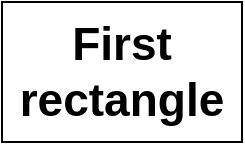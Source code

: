 <mxfile version="20.3.0" type="github">
  <diagram id="5uIQy-U7zvzVxpzJsxzf" name="Seite-1">
    <mxGraphModel dx="1422" dy="914" grid="1" gridSize="10" guides="1" tooltips="1" connect="1" arrows="1" fold="1" page="1" pageScale="1" pageWidth="827" pageHeight="1169" math="0" shadow="0">
      <root>
        <mxCell id="0" />
        <mxCell id="1" parent="0" />
        <mxCell id="MhMh6x_6qjcn39ZoeqCB-1" value="&lt;b style=&quot;font-size: 23px;&quot;&gt;First rectangle&lt;/b&gt;" style="rounded=0;whiteSpace=wrap;html=1;fontColor=default;labelBackgroundColor=none;labelBorderColor=none;labelPosition=center;verticalLabelPosition=middle;align=center;verticalAlign=middle;horizontal=1;" vertex="1" parent="1">
          <mxGeometry x="354" y="550" width="120" height="70" as="geometry" />
        </mxCell>
      </root>
    </mxGraphModel>
  </diagram>
</mxfile>
